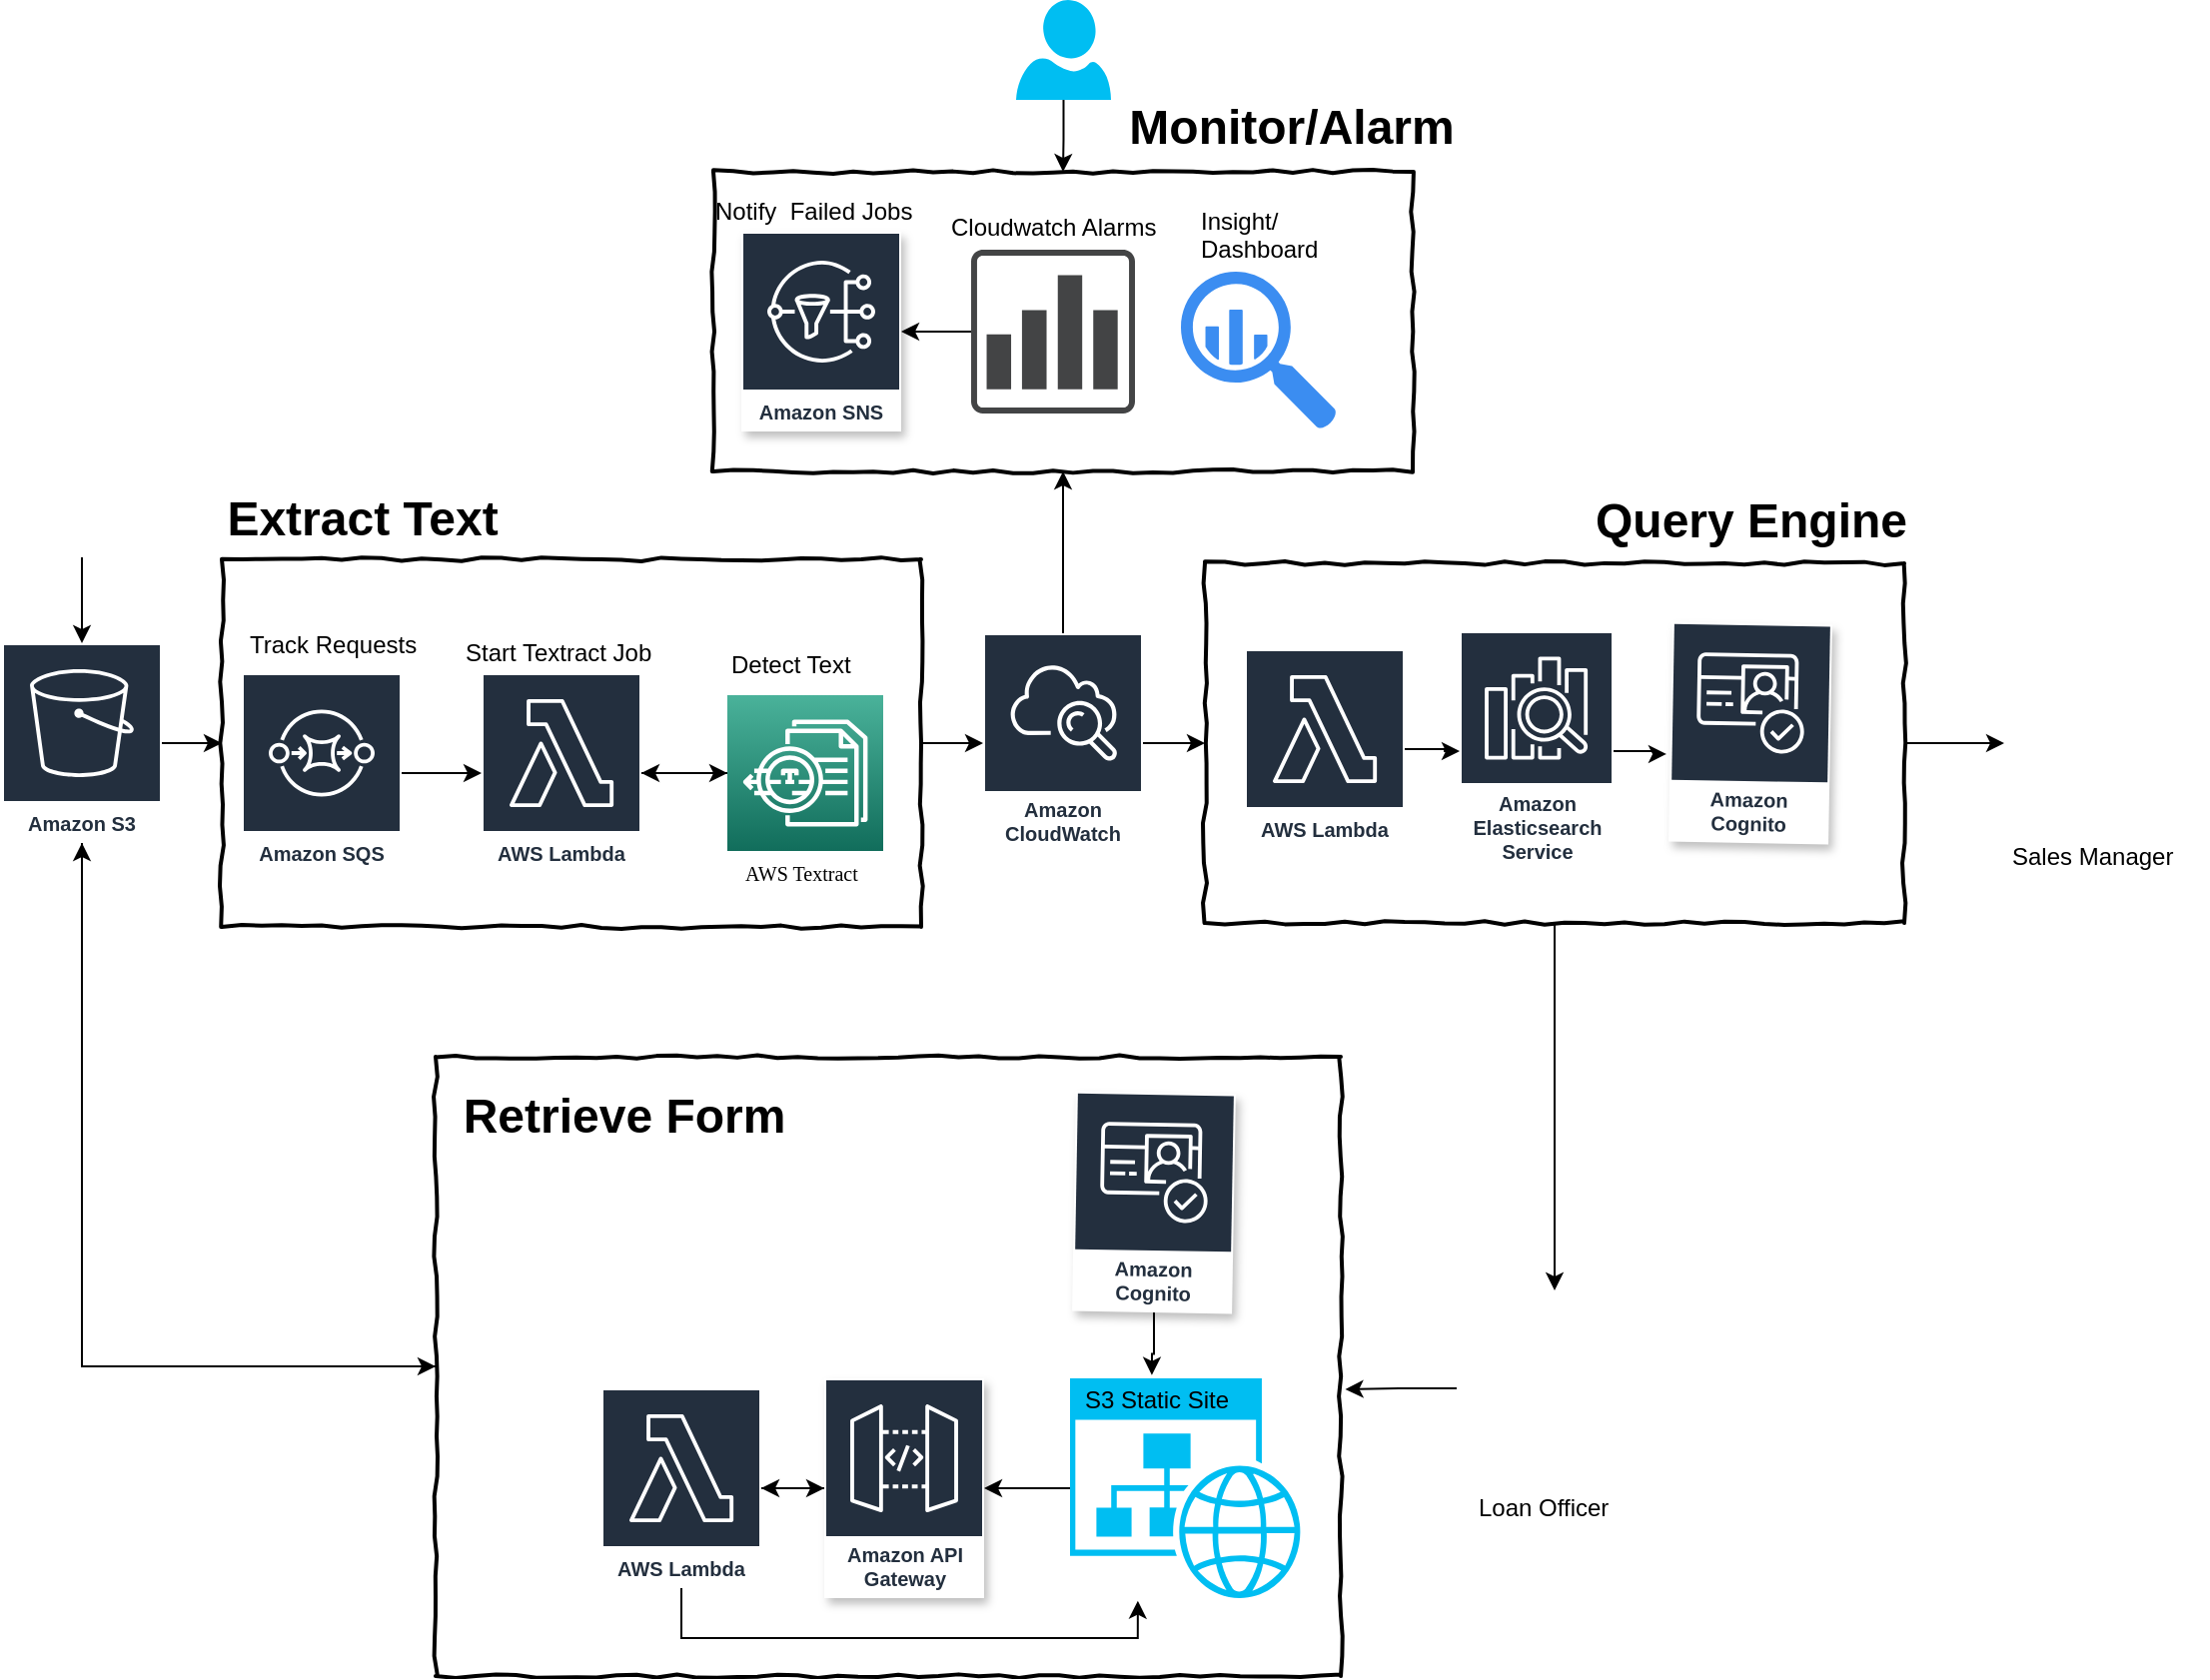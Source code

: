 <mxfile version="10.9.4" type="github"><diagram id="_9xGrbSbvRS7VDUAFWtT" name="Page-1"><mxGraphModel dx="1666" dy="742" grid="1" gridSize="10" guides="1" tooltips="1" connect="1" arrows="1" fold="1" page="1" pageScale="1" pageWidth="850" pageHeight="1100" math="0" shadow="0"><root><mxCell id="0"/><mxCell id="1" parent="0"/><mxCell id="tNYT21o0XCb1Gz_I_qbZ-45" style="edgeStyle=orthogonalEdgeStyle;rounded=0;orthogonalLoop=1;jettySize=auto;html=1;" edge="1" parent="1" source="tNYT21o0XCb1Gz_I_qbZ-35" target="ZnEtBx2oD8rx8JuQA-qM-11"><mxGeometry relative="1" as="geometry"/></mxCell><mxCell id="tNYT21o0XCb1Gz_I_qbZ-35" value="" style="html=1;whiteSpace=wrap;comic=1;strokeWidth=2;fontFamily=Comic Sans MS;fontStyle=1;" vertex="1" parent="1"><mxGeometry x="277" y="569" width="453" height="310" as="geometry"/></mxCell><mxCell id="tNYT21o0XCb1Gz_I_qbZ-17" value="" style="html=1;whiteSpace=wrap;comic=1;strokeWidth=2;fontFamily=Comic Sans MS;fontStyle=1;" vertex="1" parent="1"><mxGeometry x="416" y="126" width="350" height="150" as="geometry"/></mxCell><mxCell id="tNYT21o0XCb1Gz_I_qbZ-12" style="edgeStyle=orthogonalEdgeStyle;rounded=0;orthogonalLoop=1;jettySize=auto;html=1;" edge="1" parent="1" source="tNYT21o0XCb1Gz_I_qbZ-6" target="3pyrWbp89Dv2M1fkCMHx-5"><mxGeometry relative="1" as="geometry"/></mxCell><mxCell id="tNYT21o0XCb1Gz_I_qbZ-6" value="" style="html=1;whiteSpace=wrap;comic=1;strokeWidth=2;fontFamily=Comic Sans MS;fontStyle=1;" vertex="1" parent="1"><mxGeometry x="662" y="322" width="350" height="180" as="geometry"/></mxCell><mxCell id="tNYT21o0XCb1Gz_I_qbZ-25" style="edgeStyle=orthogonalEdgeStyle;rounded=0;orthogonalLoop=1;jettySize=auto;html=1;" edge="1" parent="1" source="tNYT21o0XCb1Gz_I_qbZ-1" target="K-Sd0LZQFEDc3hE-gWcF-1"><mxGeometry relative="1" as="geometry"/></mxCell><mxCell id="tNYT21o0XCb1Gz_I_qbZ-1" value="" style="html=1;whiteSpace=wrap;comic=1;strokeWidth=2;fontFamily=Comic Sans MS;fontStyle=1;" vertex="1" parent="1"><mxGeometry x="170" y="320" width="350" height="184" as="geometry"/></mxCell><mxCell id="K-Sd0LZQFEDc3hE-gWcF-3" style="edgeStyle=orthogonalEdgeStyle;rounded=0;orthogonalLoop=1;jettySize=auto;html=1;" parent="1" source="ZnEtBx2oD8rx8JuQA-qM-8" edge="1"><mxGeometry relative="1" as="geometry"><mxPoint x="380" y="427" as="targetPoint"/></mxGeometry></mxCell><mxCell id="ZnEtBx2oD8rx8JuQA-qM-8" value="" style="outlineConnect=0;fontColor=#232F3E;gradientColor=#4AB29A;gradientDirection=north;fillColor=#116D5B;strokeColor=#ffffff;dashed=0;verticalLabelPosition=bottom;verticalAlign=top;align=center;html=1;fontSize=12;fontStyle=0;aspect=fixed;shape=mxgraph.aws4.resourceIcon;resIcon=mxgraph.aws4.textract;" parent="1" vertex="1"><mxGeometry x="423" y="388" width="78" height="78" as="geometry"/></mxCell><mxCell id="tNYT21o0XCb1Gz_I_qbZ-2" style="edgeStyle=orthogonalEdgeStyle;rounded=0;orthogonalLoop=1;jettySize=auto;html=1;" edge="1" parent="1" source="ZnEtBx2oD8rx8JuQA-qM-9" target="ZnEtBx2oD8rx8JuQA-qM-11"><mxGeometry relative="1" as="geometry"/></mxCell><mxCell id="ZnEtBx2oD8rx8JuQA-qM-9" value="" style="shape=image;html=1;verticalAlign=top;verticalLabelPosition=bottom;labelBackgroundColor=#ffffff;imageAspect=0;aspect=fixed;image=https://cdn1.iconfinder.com/data/icons/iconnice-vector-icon/30/Vector-icons_47-128.png" parent="1" vertex="1"><mxGeometry x="60" y="239" width="80" height="80" as="geometry"/></mxCell><mxCell id="tNYT21o0XCb1Gz_I_qbZ-11" style="edgeStyle=orthogonalEdgeStyle;rounded=0;orthogonalLoop=1;jettySize=auto;html=1;" edge="1" parent="1" source="ZnEtBx2oD8rx8JuQA-qM-11" target="tNYT21o0XCb1Gz_I_qbZ-1"><mxGeometry relative="1" as="geometry"/></mxCell><mxCell id="tNYT21o0XCb1Gz_I_qbZ-46" style="edgeStyle=orthogonalEdgeStyle;rounded=0;orthogonalLoop=1;jettySize=auto;html=1;entryX=0;entryY=0.5;entryDx=0;entryDy=0;" edge="1" parent="1" source="ZnEtBx2oD8rx8JuQA-qM-11" target="tNYT21o0XCb1Gz_I_qbZ-35"><mxGeometry relative="1" as="geometry"><Array as="points"><mxPoint x="100" y="724"/></Array></mxGeometry></mxCell><mxCell id="ZnEtBx2oD8rx8JuQA-qM-11" value="Amazon S3" style="outlineConnect=0;fontColor=#232F3E;gradientColor=none;strokeColor=#ffffff;fillColor=#232F3E;dashed=0;verticalLabelPosition=middle;verticalAlign=bottom;align=center;html=1;whiteSpace=wrap;fontSize=10;fontStyle=1;spacing=3;shape=mxgraph.aws4.productIcon;prIcon=mxgraph.aws4.s3;" parent="1" vertex="1"><mxGeometry x="60" y="362" width="80" height="100" as="geometry"/></mxCell><mxCell id="rpEj1u8nUwZsG9pRbbag-5" style="edgeStyle=orthogonalEdgeStyle;rounded=0;orthogonalLoop=1;jettySize=auto;html=1;" parent="1" source="ZnEtBx2oD8rx8JuQA-qM-20" target="ZnEtBx2oD8rx8JuQA-qM-8" edge="1"><mxGeometry relative="1" as="geometry"/></mxCell><mxCell id="ZnEtBx2oD8rx8JuQA-qM-20" value="AWS Lambda" style="outlineConnect=0;fontColor=#232F3E;gradientColor=none;strokeColor=#ffffff;fillColor=#232F3E;dashed=0;verticalLabelPosition=middle;verticalAlign=bottom;align=center;html=1;whiteSpace=wrap;fontSize=10;fontStyle=1;spacing=3;shape=mxgraph.aws4.productIcon;prIcon=mxgraph.aws4.lambda;" parent="1" vertex="1"><mxGeometry x="300" y="377" width="80" height="100" as="geometry"/></mxCell><mxCell id="ZnEtBx2oD8rx8JuQA-qM-25" value="Store Results&lt;br&gt;" style="text;html=1;resizable=0;points=[];autosize=1;align=left;verticalAlign=top;spacingTop=-4;" parent="1" vertex="1"><mxGeometry x="551" y="353" width="90" height="20" as="geometry"/></mxCell><mxCell id="ZnEtBx2oD8rx8JuQA-qM-28" value="Detect Text" style="text;html=1;resizable=0;points=[];autosize=1;align=left;verticalAlign=top;spacingTop=-4;" parent="1" vertex="1"><mxGeometry x="423" y="363" width="80" height="20" as="geometry"/></mxCell><mxCell id="tNYT21o0XCb1Gz_I_qbZ-9" style="edgeStyle=orthogonalEdgeStyle;rounded=0;orthogonalLoop=1;jettySize=auto;html=1;entryX=-0.023;entryY=0.602;entryDx=0;entryDy=0;entryPerimeter=0;" edge="1" parent="1" source="3pyrWbp89Dv2M1fkCMHx-3" target="3pyrWbp89Dv2M1fkCMHx-8"><mxGeometry relative="1" as="geometry"/></mxCell><mxCell id="3pyrWbp89Dv2M1fkCMHx-3" value="Amazon Elasticsearch Service" style="outlineConnect=0;fontColor=#232F3E;gradientColor=none;strokeColor=#ffffff;fillColor=#232F3E;dashed=0;verticalLabelPosition=middle;verticalAlign=bottom;align=center;html=1;whiteSpace=wrap;fontSize=10;fontStyle=1;spacing=3;shape=mxgraph.aws4.productIcon;prIcon=mxgraph.aws4.elasticsearch_service;" parent="1" vertex="1"><mxGeometry x="789.5" y="356" width="77" height="120" as="geometry"/></mxCell><mxCell id="3pyrWbp89Dv2M1fkCMHx-5" value="" style="shape=image;html=1;verticalAlign=top;verticalLabelPosition=bottom;labelBackgroundColor=#ffffff;imageAspect=0;aspect=fixed;image=https://cdn4.iconfinder.com/data/icons/small-n-flat/24/user-group-128.png" parent="1" vertex="1"><mxGeometry x="1062" y="362" width="100" height="100" as="geometry"/></mxCell><mxCell id="3pyrWbp89Dv2M1fkCMHx-8" value="Amazon Cognito" style="outlineConnect=0;fontColor=#232F3E;gradientColor=none;strokeColor=#ffffff;fillColor=#232F3E;dashed=0;verticalLabelPosition=middle;verticalAlign=bottom;align=center;html=1;whiteSpace=wrap;fontSize=10;fontStyle=1;spacing=3;shape=mxgraph.aws4.productIcon;prIcon=mxgraph.aws4.cognito;shadow=1;rotation=1;" parent="1" vertex="1"><mxGeometry x="895" y="352" width="80" height="110" as="geometry"/></mxCell><mxCell id="tNYT21o0XCb1Gz_I_qbZ-37" style="edgeStyle=orthogonalEdgeStyle;rounded=0;orthogonalLoop=1;jettySize=auto;html=1;entryX=0.35;entryY=-0.015;entryDx=0;entryDy=0;entryPerimeter=0;" edge="1" parent="1" source="tNYT21o0XCb1Gz_I_qbZ-4" target="tNYT21o0XCb1Gz_I_qbZ-36"><mxGeometry relative="1" as="geometry"/></mxCell><mxCell id="tNYT21o0XCb1Gz_I_qbZ-4" value="Amazon Cognito" style="outlineConnect=0;fontColor=#232F3E;gradientColor=none;strokeColor=#ffffff;fillColor=#232F3E;dashed=0;verticalLabelPosition=middle;verticalAlign=bottom;align=center;html=1;whiteSpace=wrap;fontSize=10;fontStyle=1;spacing=3;shape=mxgraph.aws4.productIcon;prIcon=mxgraph.aws4.cognito;shadow=1;rotation=1;" vertex="1" parent="1"><mxGeometry x="596.5" y="587" width="80" height="110" as="geometry"/></mxCell><mxCell id="3pyrWbp89Dv2M1fkCMHx-16" style="edgeStyle=orthogonalEdgeStyle;rounded=0;orthogonalLoop=1;jettySize=auto;html=1;" parent="1" source="tNYT21o0XCb1Gz_I_qbZ-6" target="3pyrWbp89Dv2M1fkCMHx-15" edge="1"><mxGeometry relative="1" as="geometry"/></mxCell><mxCell id="tNYT21o0XCb1Gz_I_qbZ-40" style="edgeStyle=orthogonalEdgeStyle;rounded=0;orthogonalLoop=1;jettySize=auto;html=1;" edge="1" parent="1" source="3pyrWbp89Dv2M1fkCMHx-13" target="tNYT21o0XCb1Gz_I_qbZ-39"><mxGeometry relative="1" as="geometry"/></mxCell><mxCell id="3pyrWbp89Dv2M1fkCMHx-13" value="Amazon API Gateway" style="outlineConnect=0;fontColor=#232F3E;gradientColor=none;strokeColor=#ffffff;fillColor=#232F3E;dashed=0;verticalLabelPosition=middle;verticalAlign=bottom;align=center;html=1;whiteSpace=wrap;fontSize=10;fontStyle=1;spacing=3;shape=mxgraph.aws4.productIcon;prIcon=mxgraph.aws4.api_gateway;shadow=1;" parent="1" vertex="1"><mxGeometry x="471.5" y="730" width="80" height="110" as="geometry"/></mxCell><mxCell id="tNYT21o0XCb1Gz_I_qbZ-43" style="edgeStyle=orthogonalEdgeStyle;rounded=0;orthogonalLoop=1;jettySize=auto;html=1;entryX=1.005;entryY=0.537;entryDx=0;entryDy=0;entryPerimeter=0;" edge="1" parent="1" source="3pyrWbp89Dv2M1fkCMHx-15" target="tNYT21o0XCb1Gz_I_qbZ-35"><mxGeometry relative="1" as="geometry"/></mxCell><mxCell id="3pyrWbp89Dv2M1fkCMHx-15" value="" style="shape=image;html=1;verticalAlign=top;verticalLabelPosition=bottom;labelBackgroundColor=#ffffff;imageAspect=0;aspect=fixed;image=https://cdn3.iconfinder.com/data/icons/wpzoom-developer-icon-set/500/88-128.png;shadow=1;" parent="1" vertex="1"><mxGeometry x="788" y="686" width="98" height="98" as="geometry"/></mxCell><mxCell id="3pyrWbp89Dv2M1fkCMHx-23" value="Loan Officer" style="text;html=1;resizable=0;points=[];autosize=1;align=left;verticalAlign=top;spacingTop=-4;" parent="1" vertex="1"><mxGeometry x="797" y="785" width="80" height="20" as="geometry"/></mxCell><mxCell id="3pyrWbp89Dv2M1fkCMHx-29" value="&lt;font style=&quot;font-size: 10px&quot; face=&quot;Verdana&quot;&gt;AWS Textract&lt;/font&gt;" style="text;html=1;resizable=0;points=[];autosize=1;align=left;verticalAlign=top;spacingTop=-4;" parent="1" vertex="1"><mxGeometry x="430" y="467" width="80" height="20" as="geometry"/></mxCell><mxCell id="3pyrWbp89Dv2M1fkCMHx-30" value="Amazon SNS" style="outlineConnect=0;fontColor=#232F3E;gradientColor=none;strokeColor=#ffffff;fillColor=#232F3E;dashed=0;verticalLabelPosition=middle;verticalAlign=bottom;align=center;html=1;whiteSpace=wrap;fontSize=10;fontStyle=1;spacing=3;shape=mxgraph.aws4.productIcon;prIcon=mxgraph.aws4.sns;shadow=1;" parent="1" vertex="1"><mxGeometry x="430" y="156" width="80" height="100" as="geometry"/></mxCell><mxCell id="3pyrWbp89Dv2M1fkCMHx-35" value="Start Textract Job" style="text;html=1;resizable=0;points=[];autosize=1;align=left;verticalAlign=top;spacingTop=-4;" parent="1" vertex="1"><mxGeometry x="290" y="357" width="110" height="20" as="geometry"/></mxCell><mxCell id="3pyrWbp89Dv2M1fkCMHx-36" value="Sales Manager" style="text;html=1;resizable=0;points=[];autosize=1;align=left;verticalAlign=top;spacingTop=-4;" parent="1" vertex="1"><mxGeometry x="1064" y="459" width="100" height="20" as="geometry"/></mxCell><mxCell id="tNYT21o0XCb1Gz_I_qbZ-7" style="edgeStyle=orthogonalEdgeStyle;rounded=0;orthogonalLoop=1;jettySize=auto;html=1;" edge="1" parent="1" source="3pyrWbp89Dv2M1fkCMHx-37" target="3pyrWbp89Dv2M1fkCMHx-3"><mxGeometry relative="1" as="geometry"/></mxCell><mxCell id="3pyrWbp89Dv2M1fkCMHx-37" value="AWS Lambda" style="outlineConnect=0;fontColor=#232F3E;gradientColor=none;strokeColor=#ffffff;fillColor=#232F3E;dashed=0;verticalLabelPosition=middle;verticalAlign=bottom;align=center;html=1;whiteSpace=wrap;fontSize=10;fontStyle=1;spacing=3;shape=mxgraph.aws4.productIcon;prIcon=mxgraph.aws4.lambda;" parent="1" vertex="1"><mxGeometry x="682" y="365" width="80" height="100" as="geometry"/></mxCell><mxCell id="rpEj1u8nUwZsG9pRbbag-3" style="edgeStyle=orthogonalEdgeStyle;rounded=0;orthogonalLoop=1;jettySize=auto;html=1;" parent="1" source="rpEj1u8nUwZsG9pRbbag-1" target="ZnEtBx2oD8rx8JuQA-qM-20" edge="1"><mxGeometry relative="1" as="geometry"/></mxCell><mxCell id="rpEj1u8nUwZsG9pRbbag-1" value="Amazon SQS" style="outlineConnect=0;fontColor=#232F3E;gradientColor=none;strokeColor=#ffffff;fillColor=#232F3E;dashed=0;verticalLabelPosition=middle;verticalAlign=bottom;align=center;html=1;whiteSpace=wrap;fontSize=10;fontStyle=1;spacing=3;shape=mxgraph.aws4.productIcon;prIcon=mxgraph.aws4.sqs;" parent="1" vertex="1"><mxGeometry x="180" y="377" width="80" height="100" as="geometry"/></mxCell><mxCell id="rpEj1u8nUwZsG9pRbbag-4" value="Track Requests" style="text;html=1;resizable=0;points=[];autosize=1;align=left;verticalAlign=top;spacingTop=-4;" parent="1" vertex="1"><mxGeometry x="182" y="353" width="100" height="20" as="geometry"/></mxCell><mxCell id="tNYT21o0XCb1Gz_I_qbZ-10" style="edgeStyle=orthogonalEdgeStyle;rounded=0;orthogonalLoop=1;jettySize=auto;html=1;" edge="1" parent="1" source="K-Sd0LZQFEDc3hE-gWcF-1" target="tNYT21o0XCb1Gz_I_qbZ-6"><mxGeometry relative="1" as="geometry"/></mxCell><mxCell id="tNYT21o0XCb1Gz_I_qbZ-18" style="edgeStyle=orthogonalEdgeStyle;rounded=0;orthogonalLoop=1;jettySize=auto;html=1;" edge="1" parent="1" source="K-Sd0LZQFEDc3hE-gWcF-1" target="tNYT21o0XCb1Gz_I_qbZ-17"><mxGeometry relative="1" as="geometry"><mxPoint x="580" y="230" as="targetPoint"/></mxGeometry></mxCell><mxCell id="K-Sd0LZQFEDc3hE-gWcF-1" value="Amazon CloudWatch" style="outlineConnect=0;fontColor=#232F3E;gradientColor=none;strokeColor=#ffffff;fillColor=#232F3E;dashed=0;verticalLabelPosition=middle;verticalAlign=bottom;align=center;html=1;whiteSpace=wrap;fontSize=10;fontStyle=1;spacing=3;shape=mxgraph.aws4.productIcon;prIcon=mxgraph.aws4.cloudwatch;" parent="1" vertex="1"><mxGeometry x="551" y="357" width="80" height="110" as="geometry"/></mxCell><mxCell id="tNYT21o0XCb1Gz_I_qbZ-14" value="Notify&amp;nbsp; Failed Jobs" style="text;html=1;resizable=0;points=[];autosize=1;align=left;verticalAlign=top;spacingTop=-4;" vertex="1" parent="1"><mxGeometry x="415" y="136" width="110" height="20" as="geometry"/></mxCell><mxCell id="tNYT21o0XCb1Gz_I_qbZ-19" style="edgeStyle=orthogonalEdgeStyle;rounded=0;orthogonalLoop=1;jettySize=auto;html=1;" edge="1" parent="1" source="tNYT21o0XCb1Gz_I_qbZ-16" target="3pyrWbp89Dv2M1fkCMHx-30"><mxGeometry relative="1" as="geometry"/></mxCell><mxCell id="tNYT21o0XCb1Gz_I_qbZ-16" value="" style="pointerEvents=1;shadow=0;dashed=0;html=1;strokeColor=none;fillColor=#434445;aspect=fixed;labelPosition=center;verticalLabelPosition=bottom;verticalAlign=top;align=center;outlineConnect=0;shape=mxgraph.vvd.vrealize_log_insight;" vertex="1" parent="1"><mxGeometry x="545" y="165" width="82" height="82" as="geometry"/></mxCell><mxCell id="tNYT21o0XCb1Gz_I_qbZ-22" value="" style="html=1;aspect=fixed;strokeColor=none;shadow=0;align=center;verticalAlign=top;fillColor=#3B8DF1;shape=mxgraph.gcp2.big_query" vertex="1" parent="1"><mxGeometry x="650" y="176" width="78" height="79" as="geometry"/></mxCell><mxCell id="tNYT21o0XCb1Gz_I_qbZ-24" style="edgeStyle=orthogonalEdgeStyle;rounded=0;orthogonalLoop=1;jettySize=auto;html=1;" edge="1" parent="1" source="tNYT21o0XCb1Gz_I_qbZ-23" target="tNYT21o0XCb1Gz_I_qbZ-17"><mxGeometry relative="1" as="geometry"/></mxCell><mxCell id="tNYT21o0XCb1Gz_I_qbZ-23" value="" style="verticalLabelPosition=bottom;html=1;verticalAlign=top;align=center;strokeColor=none;fillColor=#00BEF2;shape=mxgraph.azure.user;" vertex="1" parent="1"><mxGeometry x="567.5" y="40" width="47.5" height="50" as="geometry"/></mxCell><mxCell id="tNYT21o0XCb1Gz_I_qbZ-26" value="Extract Text" style="text;strokeColor=none;fillColor=none;html=1;fontSize=24;fontStyle=1;verticalAlign=middle;align=center;" vertex="1" parent="1"><mxGeometry x="190" y="280" width="100" height="40" as="geometry"/></mxCell><mxCell id="tNYT21o0XCb1Gz_I_qbZ-28" value="Query Engine" style="text;strokeColor=none;fillColor=none;html=1;fontSize=24;fontStyle=1;verticalAlign=middle;align=center;" vertex="1" parent="1"><mxGeometry x="885" y="281" width="100" height="40" as="geometry"/></mxCell><mxCell id="tNYT21o0XCb1Gz_I_qbZ-29" value="Cloudwatch Alarms" style="text;html=1;resizable=0;points=[];autosize=1;align=left;verticalAlign=top;spacingTop=-4;" vertex="1" parent="1"><mxGeometry x="533" y="144" width="120" height="10" as="geometry"/></mxCell><mxCell id="tNYT21o0XCb1Gz_I_qbZ-30" value="Insight/&lt;br&gt;Dashboard" style="text;html=1;resizable=0;points=[];autosize=1;align=left;verticalAlign=top;spacingTop=-4;" vertex="1" parent="1"><mxGeometry x="658" y="141" width="70" height="30" as="geometry"/></mxCell><mxCell id="tNYT21o0XCb1Gz_I_qbZ-34" value="Monitor/Alarm" style="text;strokeColor=none;fillColor=none;html=1;fontSize=24;fontStyle=1;verticalAlign=middle;align=center;" vertex="1" parent="1"><mxGeometry x="655" y="84" width="100" height="40" as="geometry"/></mxCell><mxCell id="tNYT21o0XCb1Gz_I_qbZ-38" style="edgeStyle=orthogonalEdgeStyle;rounded=0;orthogonalLoop=1;jettySize=auto;html=1;" edge="1" parent="1" source="tNYT21o0XCb1Gz_I_qbZ-36" target="3pyrWbp89Dv2M1fkCMHx-13"><mxGeometry relative="1" as="geometry"/></mxCell><mxCell id="tNYT21o0XCb1Gz_I_qbZ-36" value="" style="verticalLabelPosition=bottom;html=1;verticalAlign=top;align=center;strokeColor=none;fillColor=#00BEF2;shape=mxgraph.azure.website_generic;pointerEvents=1;" vertex="1" parent="1"><mxGeometry x="594.5" y="730" width="117" height="110" as="geometry"/></mxCell><mxCell id="tNYT21o0XCb1Gz_I_qbZ-41" style="edgeStyle=orthogonalEdgeStyle;rounded=0;orthogonalLoop=1;jettySize=auto;html=1;" edge="1" parent="1" source="tNYT21o0XCb1Gz_I_qbZ-39" target="3pyrWbp89Dv2M1fkCMHx-13"><mxGeometry relative="1" as="geometry"/></mxCell><mxCell id="tNYT21o0XCb1Gz_I_qbZ-42" style="edgeStyle=orthogonalEdgeStyle;rounded=0;orthogonalLoop=1;jettySize=auto;html=1;entryX=0.29;entryY=1.012;entryDx=0;entryDy=0;entryPerimeter=0;" edge="1" parent="1" source="tNYT21o0XCb1Gz_I_qbZ-39" target="tNYT21o0XCb1Gz_I_qbZ-36"><mxGeometry relative="1" as="geometry"><Array as="points"><mxPoint x="400" y="860"/><mxPoint x="628" y="860"/></Array></mxGeometry></mxCell><mxCell id="tNYT21o0XCb1Gz_I_qbZ-39" value="AWS Lambda" style="outlineConnect=0;fontColor=#232F3E;gradientColor=none;strokeColor=#ffffff;fillColor=#232F3E;dashed=0;verticalLabelPosition=middle;verticalAlign=bottom;align=center;html=1;whiteSpace=wrap;fontSize=10;fontStyle=1;spacing=3;shape=mxgraph.aws4.productIcon;prIcon=mxgraph.aws4.lambda;" vertex="1" parent="1"><mxGeometry x="360" y="735" width="80" height="100" as="geometry"/></mxCell><mxCell id="tNYT21o0XCb1Gz_I_qbZ-47" value="Retrieve Form" style="text;strokeColor=none;fillColor=none;html=1;fontSize=24;fontStyle=1;verticalAlign=middle;align=center;" vertex="1" parent="1"><mxGeometry x="321" y="579" width="100" height="40" as="geometry"/></mxCell><mxCell id="tNYT21o0XCb1Gz_I_qbZ-50" value="S3 Static Site" style="text;html=1;resizable=0;points=[];autosize=1;align=left;verticalAlign=top;spacingTop=-4;" vertex="1" parent="1"><mxGeometry x="599.5" y="731" width="90" height="10" as="geometry"/></mxCell></root></mxGraphModel></diagram></mxfile>
